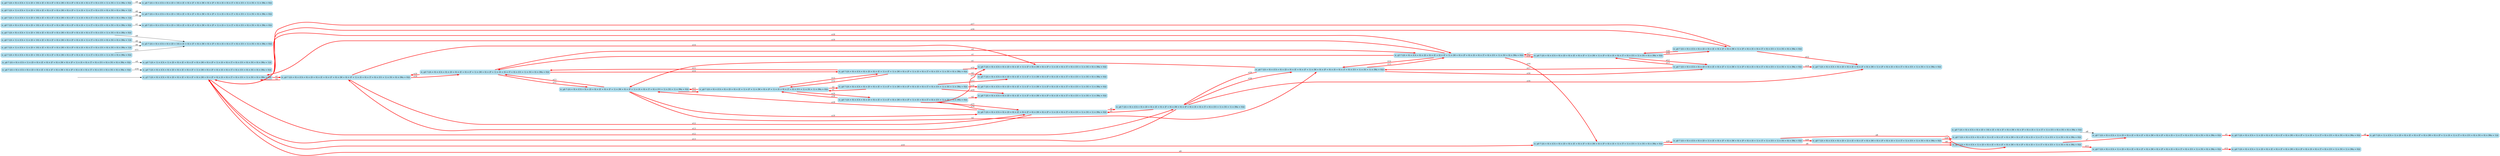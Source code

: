 digraph G {

	rankdir = LR;

	start_c_q5_125[style=invisible];

	node[shape=box, style="rounded, filled", color=lightblue2];

	c_q0_15[label="(c_q0 ≝ ((A = 1) ∧ (CA = 1) ∧ (D = 0) ∧ (E = 0) ∧ (F = 0) ∧ (M = 0) ∧ (P = 1) ∧ (S = 1) ∧ (T = 0) ∧ (Ut = 0) ∧ (Vi = 0) ∧ (Wa = 1)))"];
	c_q0_16[label="(c_q0 ≝ ((A = 0) ∧ (CA = 0) ∧ (D = 10) ∧ (E = 0) ∧ (F = 0) ∧ (M = 0) ∧ (P = 0) ∧ (S = 1) ∧ (T = 1) ∧ (Ut = 0) ∧ (Vi = 0) ∧ (Wa = 0)))"];
	c_q4_48[label="(c_q4 ≝ ((A = 0) ∧ (CA = 0) ∧ (D = 0) ∧ (E = 0) ∧ (F = 0) ∧ (M = 0) ∧ (P = 0) ∧ (S = 0) ∧ (T = 0) ∧ (Ut = 0) ∧ (Vi = 0) ∧ (Wa = 0)))"];
	c_q4_121[label="(c_q4 ≝ ((A = 0) ∧ (CA = 1) ∧ (D = 0) ∧ (E = 0) ∧ (F = 0) ∧ (M = 0) ∧ (P = 0) ∧ (S = 0) ∧ (T = 0) ∧ (Ut = 1) ∧ (Vi = 1) ∧ (Wa = 0)))"];
	c_q5_151[label="(c_q5 ≝ ((A = 0) ∧ (CA = 0) ∧ (D = 0) ∧ (E = 1) ∧ (F = 1) ∧ (M = 0) ∧ (P = 0) ∧ (S = 0) ∧ (T = 0) ∧ (Ut = 1) ∧ (Vi = 0) ∧ (Wa = 0)))"];
	c_q4_30[label="(c_q4 ≝ ((A = 0) ∧ (CA = 1) ∧ (D = 0) ∧ (E = 0) ∧ (F = 0) ∧ (M = 0) ∧ (P = 1) ∧ (S = 0) ∧ (T = 0) ∧ (Ut = 0) ∧ (Vi = 0) ∧ (Wa = 0)))"];
	c_q0_90[label="(c_q0 ≝ ((A = 0) ∧ (CA = 0) ∧ (D = 1) ∧ (E = 0) ∧ (F = 0) ∧ (M = 0) ∧ (P = 0) ∧ (S = 1) ∧ (T = 1) ∧ (Ut = 1) ∧ (Vi = 0) ∧ (Wa = 0)))"];
	c_q0_138[label="(c_q0 ≝ ((A = 0) ∧ (CA = 0) ∧ (D = 2) ∧ (E = 0) ∧ (F = 0) ∧ (M = 0) ∧ (P = 0) ∧ (S = 1) ∧ (T = 1) ∧ (Ut = 1) ∧ (Vi = 0) ∧ (Wa = 0)))"];
	c_q4_163[label="(c_q4 ≝ ((A = 0) ∧ (CA = 0) ∧ (D = 0) ∧ (E = 1) ∧ (F = 1) ∧ (M = 0) ∧ (P = 1) ∧ (S = 0) ∧ (T = 0) ∧ (Ut = 1) ∧ (Vi = 1) ∧ (Wa = 0)))"];
	c_q4_127[label="(c_q4 ≝ ((A = 0) ∧ (CA = 0) ∧ (D = 0) ∧ (E = 0) ∧ (F = 1) ∧ (M = 1) ∧ (P = 0) ∧ (S = 0) ∧ (T = 0) ∧ (Ut = 1) ∧ (Vi = 0) ∧ (Wa = 0)))"];
	c_q5_69[label="(c_q5 ≝ ((A = 0) ∧ (CA = 0) ∧ (D = 10) ∧ (E = 0) ∧ (F = 0) ∧ (M = 0) ∧ (P = 0) ∧ (S = 0) ∧ (T = 0) ∧ (Ut = 1) ∧ (Vi = 0) ∧ (Wa = 0)))"];
	c_q0_116[label="(c_q0 ≝ ((A = 0) ∧ (CA = 1) ∧ (D = 0) ∧ (E = 0) ∧ (F = 0) ∧ (M = 0) ∧ (P = 0) ∧ (S = 1) ∧ (T = 0) ∧ (Ut = 0) ∧ (Vi = 0) ∧ (Wa = 0)))"];
	c_q4_143[label="(c_q4 ≝ ((A = 0) ∧ (CA = 0) ∧ (D = 0) ∧ (E = 0) ∧ (F = 0) ∧ (M = 0) ∧ (P = 1) ∧ (S = 0) ∧ (T = 0) ∧ (Ut = 1) ∧ (Vi = 0) ∧ (Wa = 0)))"];
	c_q0_13[label="(c_q0 ≝ ((A = 0) ∧ (CA = 0) ∧ (D = 10) ∧ (E = 0) ∧ (F = 0) ∧ (M = 0) ∧ (P = 1) ∧ (S = 1) ∧ (T = 0) ∧ (Ut = 0) ∧ (Vi = 0) ∧ (Wa = 0)))"];
	c_q0_22[label="(c_q0 ≝ ((A = 1) ∧ (CA = 1) ∧ (D = 10) ∧ (E = 0) ∧ (F = 0) ∧ (M = 0) ∧ (P = 1) ∧ (S = 1) ∧ (T = 0) ∧ (Ut = 0) ∧ (Vi = 0) ∧ (Wa = 1)))"];
	c_q4_49[label="(c_q4 ≝ ((A = 0) ∧ (CA = 0) ∧ (D = 0) ∧ (E = 0) ∧ (F = 1) ∧ (M = 0) ∧ (P = 0) ∧ (S = 0) ∧ (T = 0) ∧ (Ut = 0) ∧ (Vi = 0) ∧ (Wa = 0)))"];
	c_q4_58[label="(c_q4 ≝ ((A = 0) ∧ (CA = 1) ∧ (D = 10) ∧ (E = 0) ∧ (F = 0) ∧ (M = 0) ∧ (P = 0) ∧ (S = 0) ∧ (T = 0) ∧ (Ut = 1) ∧ (Vi = 0) ∧ (Wa = 0)))"];
	c_q4_141[label="(c_q4 ≝ ((A = 0) ∧ (CA = 0) ∧ (D = 0) ∧ (E = 0) ∧ (F = 0) ∧ (M = 0) ∧ (P = 0) ∧ (S = 0) ∧ (T = 0) ∧ (Ut = 1) ∧ (Vi = 1) ∧ (Wa = 0)))"];
	c_q4_123[label="(c_q4 ≝ ((A = 0) ∧ (CA = 0) ∧ (D = 0) ∧ (E = 0) ∧ (F = 0) ∧ (M = 1) ∧ (P = 0) ∧ (S = 0) ∧ (T = 0) ∧ (Ut = 1) ∧ (Vi = 1) ∧ (Wa = 0)))"];
	c_q0_78[label="(c_q0 ≝ ((A = 0) ∧ (CA = 0) ∧ (D = 0) ∧ (E = 0) ∧ (F = 0) ∧ (M = 0) ∧ (P = 0) ∧ (S = 1) ∧ (T = 1) ∧ (Ut = 1) ∧ (Vi = 0) ∧ (Wa = 0)))"];
	c_q4_31[label="(c_q4 ≝ ((A = 1) ∧ (CA = 1) ∧ (D = 0) ∧ (E = 0) ∧ (F = 0) ∧ (M = 0) ∧ (P = 1) ∧ (S = 0) ∧ (T = 0) ∧ (Ut = 0) ∧ (Vi = 0) ∧ (Wa = 1)))"];
	c_q4_159[label="(c_q4 ≝ ((A = 0) ∧ (CA = 0) ∧ (D = 0) ∧ (E = 1) ∧ (F = 0) ∧ (M = 0) ∧ (P = 1) ∧ (S = 0) ∧ (T = 0) ∧ (Ut = 1) ∧ (Vi = 0) ∧ (Wa = 0)))"];
	c_q4_134[label="(c_q4 ≝ ((A = 0) ∧ (CA = 0) ∧ (D = 0) ∧ (E = 1) ∧ (F = 1) ∧ (M = 0) ∧ (P = 1) ∧ (S = 0) ∧ (T = 0) ∧ (Ut = 1) ∧ (Vi = 0) ∧ (Wa = 0)))"];
	c_q4_109[label="(c_q4 ≝ ((A = 0) ∧ (CA = 0) ∧ (D = 0) ∧ (E = 0) ∧ (F = 1) ∧ (M = 0) ∧ (P = 0) ∧ (S = 0) ∧ (T = 0) ∧ (Ut = 1) ∧ (Vi = 1) ∧ (Wa = 0)))"];
	c_q4_133[label="(c_q4 ≝ ((A = 0) ∧ (CA = 0) ∧ (D = 0) ∧ (E = 0) ∧ (F = 1) ∧ (M = 0) ∧ (P = 1) ∧ (S = 0) ∧ (T = 0) ∧ (Ut = 1) ∧ (Vi = 0) ∧ (Wa = 0)))"];
	c_q4_33[label="(c_q4 ≝ ((A = 0) ∧ (CA = 0) ∧ (D = 10) ∧ (E = 0) ∧ (F = 0) ∧ (M = 0) ∧ (P = 1) ∧ (S = 0) ∧ (T = 0) ∧ (Ut = 1) ∧ (Vi = 0) ∧ (Wa = 0)))"];
	c_q4_157[label="(c_q4 ≝ ((A = 0) ∧ (CA = 0) ∧ (D = 0) ∧ (E = 1) ∧ (F = 0) ∧ (M = 0) ∧ (P = 0) ∧ (S = 0) ∧ (T = 0) ∧ (Ut = 1) ∧ (Vi = 1) ∧ (Wa = 0)))"];
	c_q0_24[label="(c_q0 ≝ ((A = 1) ∧ (CA = 1) ∧ (D = 10) ∧ (E = 0) ∧ (F = 0) ∧ (M = 0) ∧ (P = 0) ∧ (S = 1) ∧ (T = 0) ∧ (Ut = 0) ∧ (Vi = 0) ∧ (Wa = 1)))"];
	c_q4_32[label="(c_q4 ≝ ((A = 1) ∧ (CA = 1) ∧ (D = 10) ∧ (E = 0) ∧ (F = 0) ∧ (M = 0) ∧ (P = 1) ∧ (S = 0) ∧ (T = 0) ∧ (Ut = 0) ∧ (Vi = 0) ∧ (Wa = 1)))"];
	c_q4_154[label="(c_q4 ≝ ((A = 0) ∧ (CA = 0) ∧ (D = 0) ∧ (E = 1) ∧ (F = 1) ∧ (M = 0) ∧ (P = 0) ∧ (S = 0) ∧ (T = 0) ∧ (Ut = 1) ∧ (Vi = 1) ∧ (Wa = 0)))"];
	c_q0_12[label="(c_q0 ≝ ((A = 0) ∧ (CA = 0) ∧ (D = 10) ∧ (E = 0) ∧ (F = 0) ∧ (M = 0) ∧ (P = 0) ∧ (S = 1) ∧ (T = 0) ∧ (Ut = 0) ∧ (Vi = 0) ∧ (Wa = 0)))"];
	c_q4_56[label="(c_q4 ≝ ((A = 1) ∧ (CA = 1) ∧ (D = 10) ∧ (E = 0) ∧ (F = 0) ∧ (M = 0) ∧ (P = 0) ∧ (S = 0) ∧ (T = 0) ∧ (Ut = 0) ∧ (Vi = 0) ∧ (Wa = 1)))"];
	c_q4_161[label="(c_q4 ≝ ((A = 0) ∧ (CA = 0) ∧ (D = 0) ∧ (E = 0) ∧ (F = 0) ∧ (M = 0) ∧ (P = 1) ∧ (S = 0) ∧ (T = 0) ∧ (Ut = 1) ∧ (Vi = 1) ∧ (Wa = 0)))"];
	c_q4_120[label="(c_q4 ≝ ((A = 0) ∧ (CA = 1) ∧ (D = 0) ∧ (E = 0) ∧ (F = 0) ∧ (M = 0) ∧ (P = 0) ∧ (S = 0) ∧ (T = 0) ∧ (Ut = 1) ∧ (Vi = 0) ∧ (Wa = 0)))"];
	c_q4_35[label="(c_q4 ≝ ((A = 0) ∧ (CA = 0) ∧ (D = 10) ∧ (E = 0) ∧ (F = 0) ∧ (M = 0) ∧ (P = 0) ∧ (S = 0) ∧ (T = 0) ∧ (Ut = 1) ∧ (Vi = 1) ∧ (Wa = 0)))"];
	c_q4_102[label="(c_q4 ≝ ((A = 0) ∧ (CA = 0) ∧ (D = 0) ∧ (E = 0) ∧ (F = 1) ∧ (M = 1) ∧ (P = 0) ∧ (S = 0) ∧ (T = 0) ∧ (Ut = 1) ∧ (Vi = 1) ∧ (Wa = 0)))"];
	c_q2_68[label="(c_q2 ≝ ((A = 0) ∧ (CA = 0) ∧ (D = 10) ∧ (E = 0) ∧ (F = 0) ∧ (M = 0) ∧ (P = 0) ∧ (S = 1) ∧ (T = 0) ∧ (Ut = 1) ∧ (Vi = 0) ∧ (Wa = 0)))"];
	c_q5_125[label="(c_q5 ≝ ((A = 0) ∧ (CA = 0) ∧ (D = 0) ∧ (E = 0) ∧ (F = 0) ∧ (M = 0) ∧ (P = 0) ∧ (S = 0) ∧ (T = 0) ∧ (Ut = 1) ∧ (Vi = 0) ∧ (Wa = 0)))"];
	c_q4_162[label="(c_q4 ≝ ((A = 0) ∧ (CA = 0) ∧ (D = 0) ∧ (E = 1) ∧ (F = 0) ∧ (M = 0) ∧ (P = 1) ∧ (S = 0) ∧ (T = 0) ∧ (Ut = 1) ∧ (Vi = 1) ∧ (Wa = 0)))"];
	c_q2_137[label="(c_q2 ≝ ((A = 0) ∧ (CA = 1) ∧ (D = 0) ∧ (E = 0) ∧ (F = 0) ∧ (M = 0) ∧ (P = 0) ∧ (S = 1) ∧ (T = 0) ∧ (Ut = 1) ∧ (Vi = 0) ∧ (Wa = 0)))"];
	c_q0_139[label="(c_q0 ≝ ((A = 0) ∧ (CA = 0) ∧ (D = 3) ∧ (E = 0) ∧ (F = 0) ∧ (M = 0) ∧ (P = 0) ∧ (S = 1) ∧ (T = 1) ∧ (Ut = 1) ∧ (Vi = 0) ∧ (Wa = 0)))"];
	c_q4_153[label="(c_q4 ≝ ((A = 0) ∧ (CA = 0) ∧ (D = 0) ∧ (E = 1) ∧ (F = 1) ∧ (M = 1) ∧ (P = 0) ∧ (S = 0) ∧ (T = 0) ∧ (Ut = 1) ∧ (Vi = 1) ∧ (Wa = 0)))"];
	c_q5_85[label="(c_q5 ≝ ((A = 0) ∧ (CA = 0) ∧ (D = 0) ∧ (E = 0) ∧ (F = 1) ∧ (M = 0) ∧ (P = 0) ∧ (S = 0) ∧ (T = 0) ∧ (Ut = 1) ∧ (Vi = 0) ∧ (Wa = 0)))"];
	c_q4_126[label="(c_q4 ≝ ((A = 0) ∧ (CA = 0) ∧ (D = 0) ∧ (E = 0) ∧ (F = 0) ∧ (M = 1) ∧ (P = 0) ∧ (S = 0) ∧ (T = 0) ∧ (Ut = 1) ∧ (Vi = 0) ∧ (Wa = 0)))"];
	c_q4_147[label="(c_q4 ≝ ((A = 0) ∧ (CA = 0) ∧ (D = 0) ∧ (E = 0) ∧ (F = 1) ∧ (M = 0) ∧ (P = 1) ∧ (S = 0) ∧ (T = 0) ∧ (Ut = 1) ∧ (Vi = 1) ∧ (Wa = 0)))"];
	c_q0_117[label="(c_q0 ≝ ((A = 0) ∧ (CA = 1) ∧ (D = 0) ∧ (E = 0) ∧ (F = 0) ∧ (M = 0) ∧ (P = 1) ∧ (S = 1) ∧ (T = 0) ∧ (Ut = 0) ∧ (Vi = 0) ∧ (Wa = 0)))"];
	c_q4_34[label="(c_q4 ≝ ((A = 0) ∧ (CA = 1) ∧ (D = 10) ∧ (E = 0) ∧ (F = 0) ∧ (M = 0) ∧ (P = 0) ∧ (S = 0) ∧ (T = 0) ∧ (Ut = 1) ∧ (Vi = 1) ∧ (Wa = 0)))"];

	start_c_q5_125 -> c_q5_125;
	c_q5_125 -> c_q5_85[label="e18", penwidth=3, color=red];
	c_q5_85 -> c_q5_125[label="e19", penwidth=3, color=red];
	c_q5_85 -> c_q0_78[label="e10", penwidth=3, color=red];
	c_q5_85 -> c_q4_133[label="e1", penwidth=3, color=red];
	c_q5_85 -> c_q4_109[label="e12", penwidth=3, color=red];
	c_q5_85 -> c_q4_127[label="e16", penwidth=3, color=red];
	c_q0_12 -> c_q0_13[label="e1"];
	c_q0_117 -> c_q0_15[label="e4", penwidth=3, color=red];
	c_q0_16 -> c_q0_116[label="e8"];
	c_q0_78 -> c_q0_90[label="e20", penwidth=3, color=red];
	c_q0_90 -> c_q2_137[label="e8", penwidth=3, color=red];
	c_q0_22 -> c_q4_33[label="e6"];
	c_q0_24 -> c_q5_69[label="e6"];
	c_q4_109 -> c_q4_147[label="e1", penwidth=3, color=red];
	c_q4_147 -> c_q4_109[label="e2", penwidth=3, color=red];
	c_q4_30 -> c_q4_31[label="e4"];
	c_q4_32 -> c_q4_33[label="e6"];
	c_q4_34 -> c_q4_35[label="e9"];
	c_q4_133 -> c_q4_147[label="e12", penwidth=3, color=red];
	c_q4_147 -> c_q4_133[label="e13", penwidth=3, color=red];
	c_q4_147 -> c_q4_163[label="e14", penwidth=3, color=red];
	c_q4_163 -> c_q4_147[label="e15", penwidth=3, color=red];
	c_q4_109 -> c_q4_102[label="e16", penwidth=3, color=red];
	c_q4_102 -> c_q4_109[label="e17", penwidth=3, color=red];
	c_q4_48 -> c_q4_49[label="e18"];
	c_q4_109 -> c_q4_141[label="e19", penwidth=3, color=red];
	c_q4_133 -> c_q4_143[label="e19", penwidth=3, color=red];
	c_q4_143 -> c_q5_125[label="e2", penwidth=3, color=red];
	c_q4_56 -> c_q5_69[label="e6"];
	c_q4_58 -> c_q5_69[label="e9"];
	c_q4_141 -> c_q5_125[label="e13", penwidth=3, color=red];
	c_q4_127 -> c_q5_85[label="e17", penwidth=3, color=red];
	c_q2_137 -> c_q0_116[label="e7", penwidth=3, color=red];
	c_q2_137 -> c_q4_120[label="e11", penwidth=3, color=red];
	c_q2_68 -> c_q5_69[label="e11"];
	c_q5_125 -> c_q4_143[label="e1", penwidth=3, color=red];
	c_q5_125 -> c_q0_78[label="e10", penwidth=3, color=red];
	c_q5_125 -> c_q4_141[label="e12", penwidth=3, color=red];
	c_q5_125 -> c_q4_126[label="e16", penwidth=3, color=red];
	c_q0_78 -> c_q2_137[label="e8", penwidth=3, color=red];
	c_q4_133 -> c_q5_85[label="e2", penwidth=3, color=red];
	c_q4_133 -> c_q4_134[label="e14", penwidth=3, color=red];
	c_q4_109 -> c_q5_85[label="e13", penwidth=3, color=red];
	c_q4_127 -> c_q4_102[label="e12", penwidth=3, color=red];
	c_q4_127 -> c_q4_126[label="e19", penwidth=3, color=red];
	c_q0_90 -> c_q0_138[label="e20", penwidth=3, color=red];
	c_q4_147 -> c_q4_161[label="e19", penwidth=3, color=red];
	c_q4_163 -> c_q4_154[label="e2", penwidth=3, color=red];
	c_q4_163 -> c_q4_134[label="e13", penwidth=3, color=red];
	c_q4_163 -> c_q4_162[label="e19", penwidth=3, color=red];
	c_q4_102 -> c_q4_127[label="e13", penwidth=3, color=red];
	c_q4_102 -> c_q4_123[label="e19", penwidth=3, color=red];
	c_q4_141 -> c_q4_161[label="e1", penwidth=3, color=red];
	c_q4_141 -> c_q4_123[label="e16", penwidth=3, color=red];
	c_q4_141 -> c_q4_109[label="e18", penwidth=3, color=red];
	c_q4_143 -> c_q4_161[label="e12", penwidth=3, color=red];
	c_q4_143 -> c_q4_159[label="e14", penwidth=3, color=red];
	c_q4_143 -> c_q4_133[label="e18", penwidth=3, color=red];
	c_q0_116 -> c_q0_117[label="e1", penwidth=3, color=red];
	c_q4_120 -> c_q5_125[label="e9", penwidth=3, color=red];
	c_q4_120 -> c_q4_121[label="e12", penwidth=3, color=red];
	c_q4_126 -> c_q4_123[label="e12", penwidth=3, color=red];
	c_q4_126 -> c_q5_125[label="e17", penwidth=3, color=red];
	c_q4_126 -> c_q4_127[label="e18", penwidth=3, color=red];
	c_q4_134 -> c_q5_151[label="e2", penwidth=3, color=red];
	c_q4_134 -> c_q4_163[label="e12", penwidth=3, color=red];
	c_q4_134 -> c_q4_133[label="e15", penwidth=3, color=red];
	c_q4_134 -> c_q4_159[label="e19", penwidth=3, color=red];
	c_q0_138 -> c_q2_137[label="e8", penwidth=3, color=red];
	c_q0_138 -> c_q0_139[label="e20", penwidth=3, color=red];
	c_q4_161 -> c_q4_141[label="e2", penwidth=3, color=red];
	c_q4_161 -> c_q4_143[label="e13", penwidth=3, color=red];
	c_q4_161 -> c_q4_162[label="e14", penwidth=3, color=red];
	c_q4_161 -> c_q4_147[label="e18", penwidth=3, color=red];
	c_q4_154 -> c_q4_163[label="e1", penwidth=3, color=red];
	c_q4_154 -> c_q5_151[label="e13", penwidth=3, color=red];
	c_q4_154 -> c_q4_153[label="e16", penwidth=3, color=red];
	c_q4_154 -> c_q4_157[label="e19", penwidth=3, color=red];
	c_q4_162 -> c_q4_157[label="e2", penwidth=3, color=red];
	c_q4_162 -> c_q4_159[label="e13", penwidth=3, color=red];
	c_q4_162 -> c_q4_161[label="e15", penwidth=3, color=red];
	c_q4_162 -> c_q4_163[label="e18", penwidth=3, color=red];

}